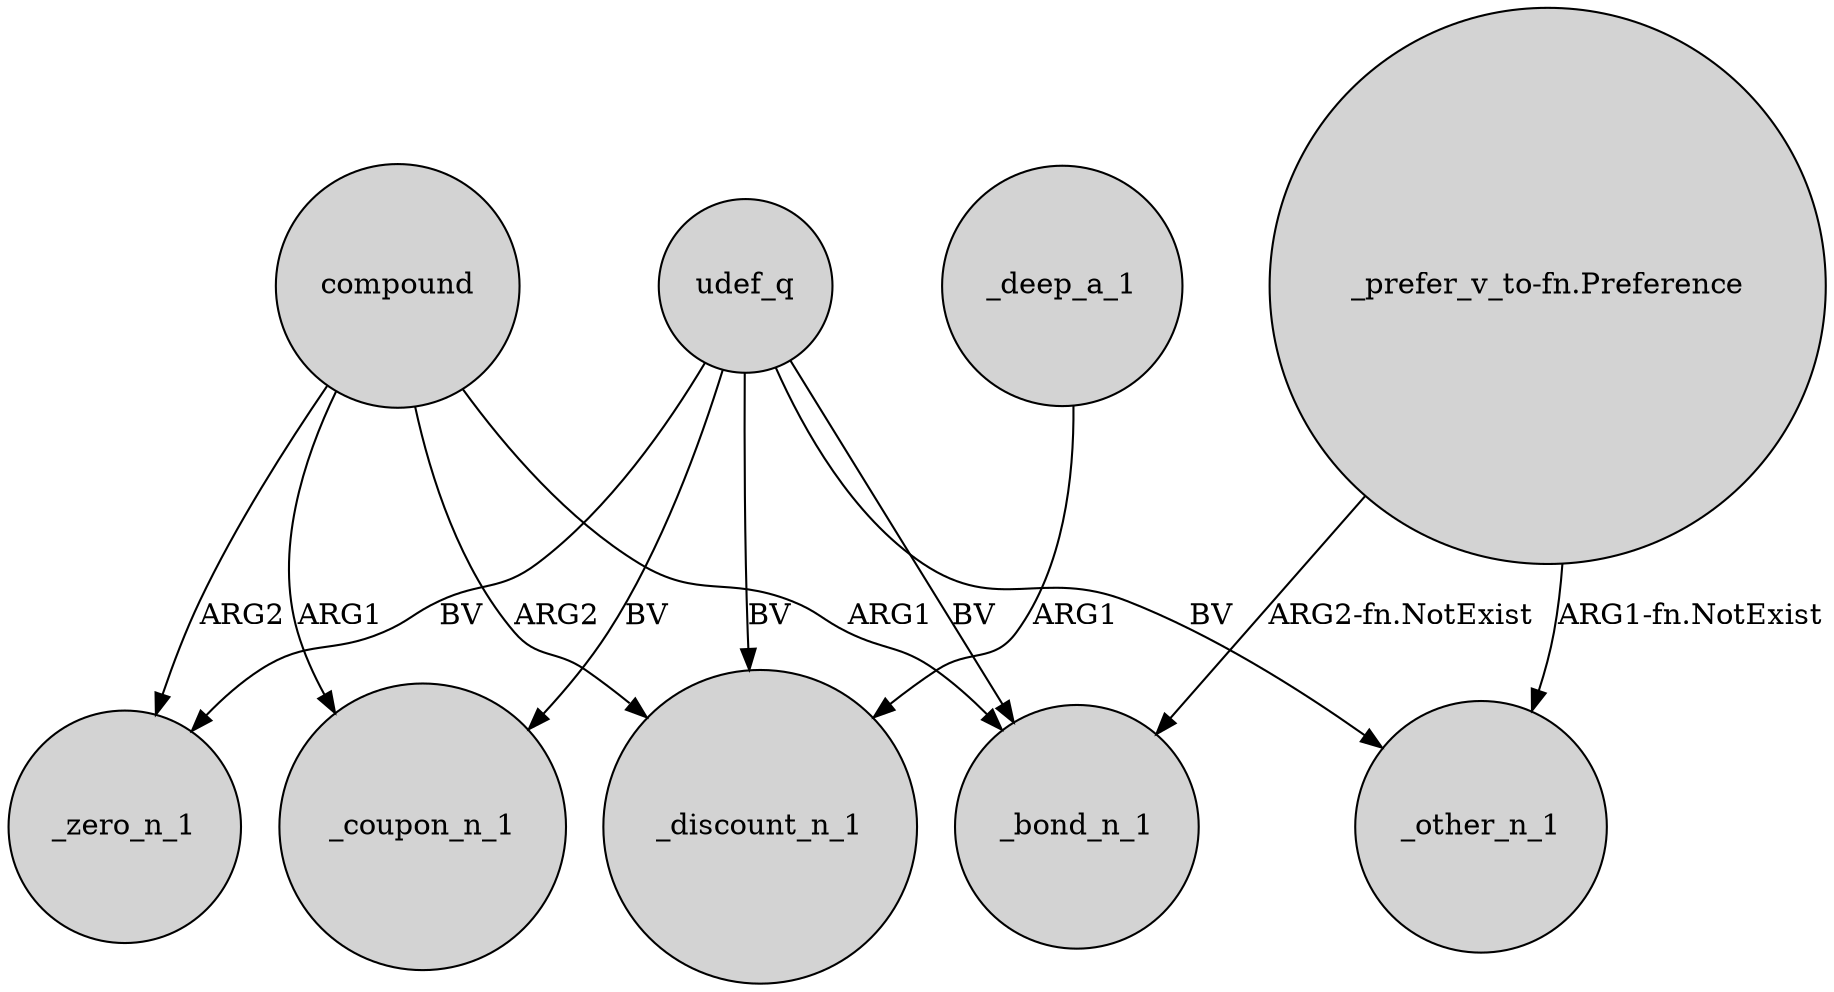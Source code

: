 digraph {
	node [shape=circle style=filled]
	compound -> _coupon_n_1 [label=ARG1]
	udef_q -> _bond_n_1 [label=BV]
	udef_q -> _zero_n_1 [label=BV]
	_deep_a_1 -> _discount_n_1 [label=ARG1]
	compound -> _discount_n_1 [label=ARG2]
	"_prefer_v_to-fn.Preference" -> _bond_n_1 [label="ARG2-fn.NotExist"]
	udef_q -> _discount_n_1 [label=BV]
	"_prefer_v_to-fn.Preference" -> _other_n_1 [label="ARG1-fn.NotExist"]
	compound -> _zero_n_1 [label=ARG2]
	udef_q -> _coupon_n_1 [label=BV]
	udef_q -> _other_n_1 [label=BV]
	compound -> _bond_n_1 [label=ARG1]
}
